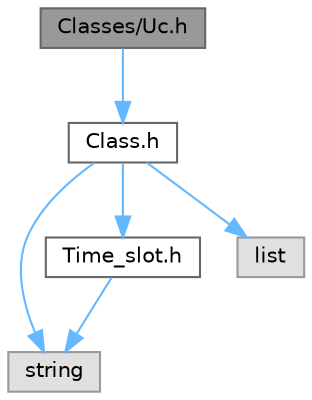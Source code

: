 digraph "Classes/Uc.h"
{
 // LATEX_PDF_SIZE
  bgcolor="transparent";
  edge [fontname=Helvetica,fontsize=10,labelfontname=Helvetica,labelfontsize=10];
  node [fontname=Helvetica,fontsize=10,shape=box,height=0.2,width=0.4];
  Node1 [label="Classes/Uc.h",height=0.2,width=0.4,color="gray40", fillcolor="grey60", style="filled", fontcolor="black",tooltip=" "];
  Node1 -> Node2 [color="steelblue1",style="solid"];
  Node2 [label="Class.h",height=0.2,width=0.4,color="grey40", fillcolor="white", style="filled",URL="$_class_8h.html",tooltip=" "];
  Node2 -> Node3 [color="steelblue1",style="solid"];
  Node3 [label="string",height=0.2,width=0.4,color="grey60", fillcolor="#E0E0E0", style="filled",tooltip=" "];
  Node2 -> Node4 [color="steelblue1",style="solid"];
  Node4 [label="Time_slot.h",height=0.2,width=0.4,color="grey40", fillcolor="white", style="filled",URL="$_time__slot_8h.html",tooltip=" "];
  Node4 -> Node3 [color="steelblue1",style="solid"];
  Node2 -> Node5 [color="steelblue1",style="solid"];
  Node5 [label="list",height=0.2,width=0.4,color="grey60", fillcolor="#E0E0E0", style="filled",tooltip=" "];
}
